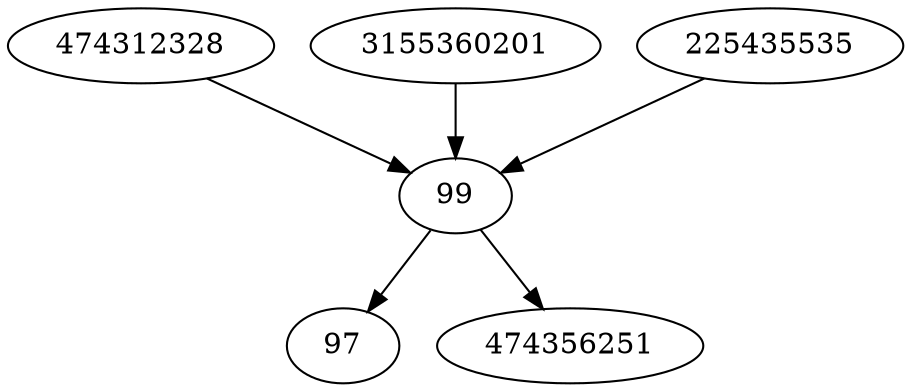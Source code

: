 strict digraph  {
97;
99;
474312328;
3155360201;
225435535;
474356251;
99 -> 474356251;
99 -> 97;
474312328 -> 99;
3155360201 -> 99;
225435535 -> 99;
}
